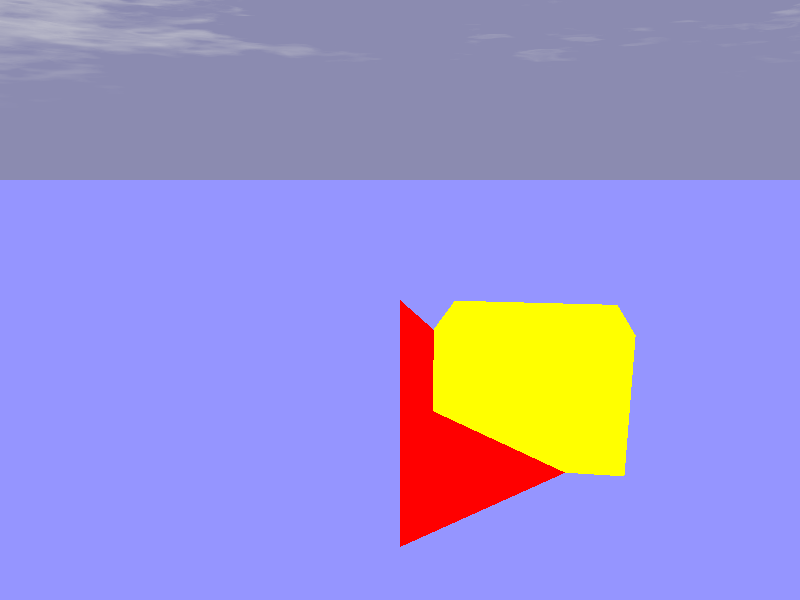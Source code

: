 
// Persistence Of Vision Ray Tracer Scene Description pov_file
// pov_file:    Generated by tracer.py
// tracer.py is based on http://code.activestate.com/recipes/205451/ (r1)
// For PovRAY Version: 3.7 (includes radiosity)
// Date: September 2011
// Auth: Martin Prout 

// width 800 height 800

#version 3.7;
global_settings{
    assumed_gamma 1.0
    radiosity{
        pretrace_start 0.04
        pretrace_end 0.01
        count 200
        recursion_limit 3
        nearest_count 10
        error_bound 0.5
    }
}

#include "colors.inc"

#include "skies.inc"

camera
{
    right <1, 0, 0>
    look_at <0, 1, 2>
    location <0, 2, -3>
}

sky_sphere
{
    S_Cloud3
}

light_source
{
    <2, 4, -3>
    color White
}

plane
{
    <0.0, 1.0, 0.0>, 0.0
    texture
    {
        pigment
        {
            color NeonBlue
        }
        finish
        {
            reflection 0.15
        }
    }
}

triangle
{
    <0, 1, 2>, <1, 0, 1>, <0, 0, 0>
    texture
    {
        pigment
        {
            color Red
        }
    }
}

box
{
    <0, 1, 2>, <1, 0, 1>
    texture
    {
        pigment
        {
            color Yellow
        }
    }
    rotate <0, 10, 0>
}

